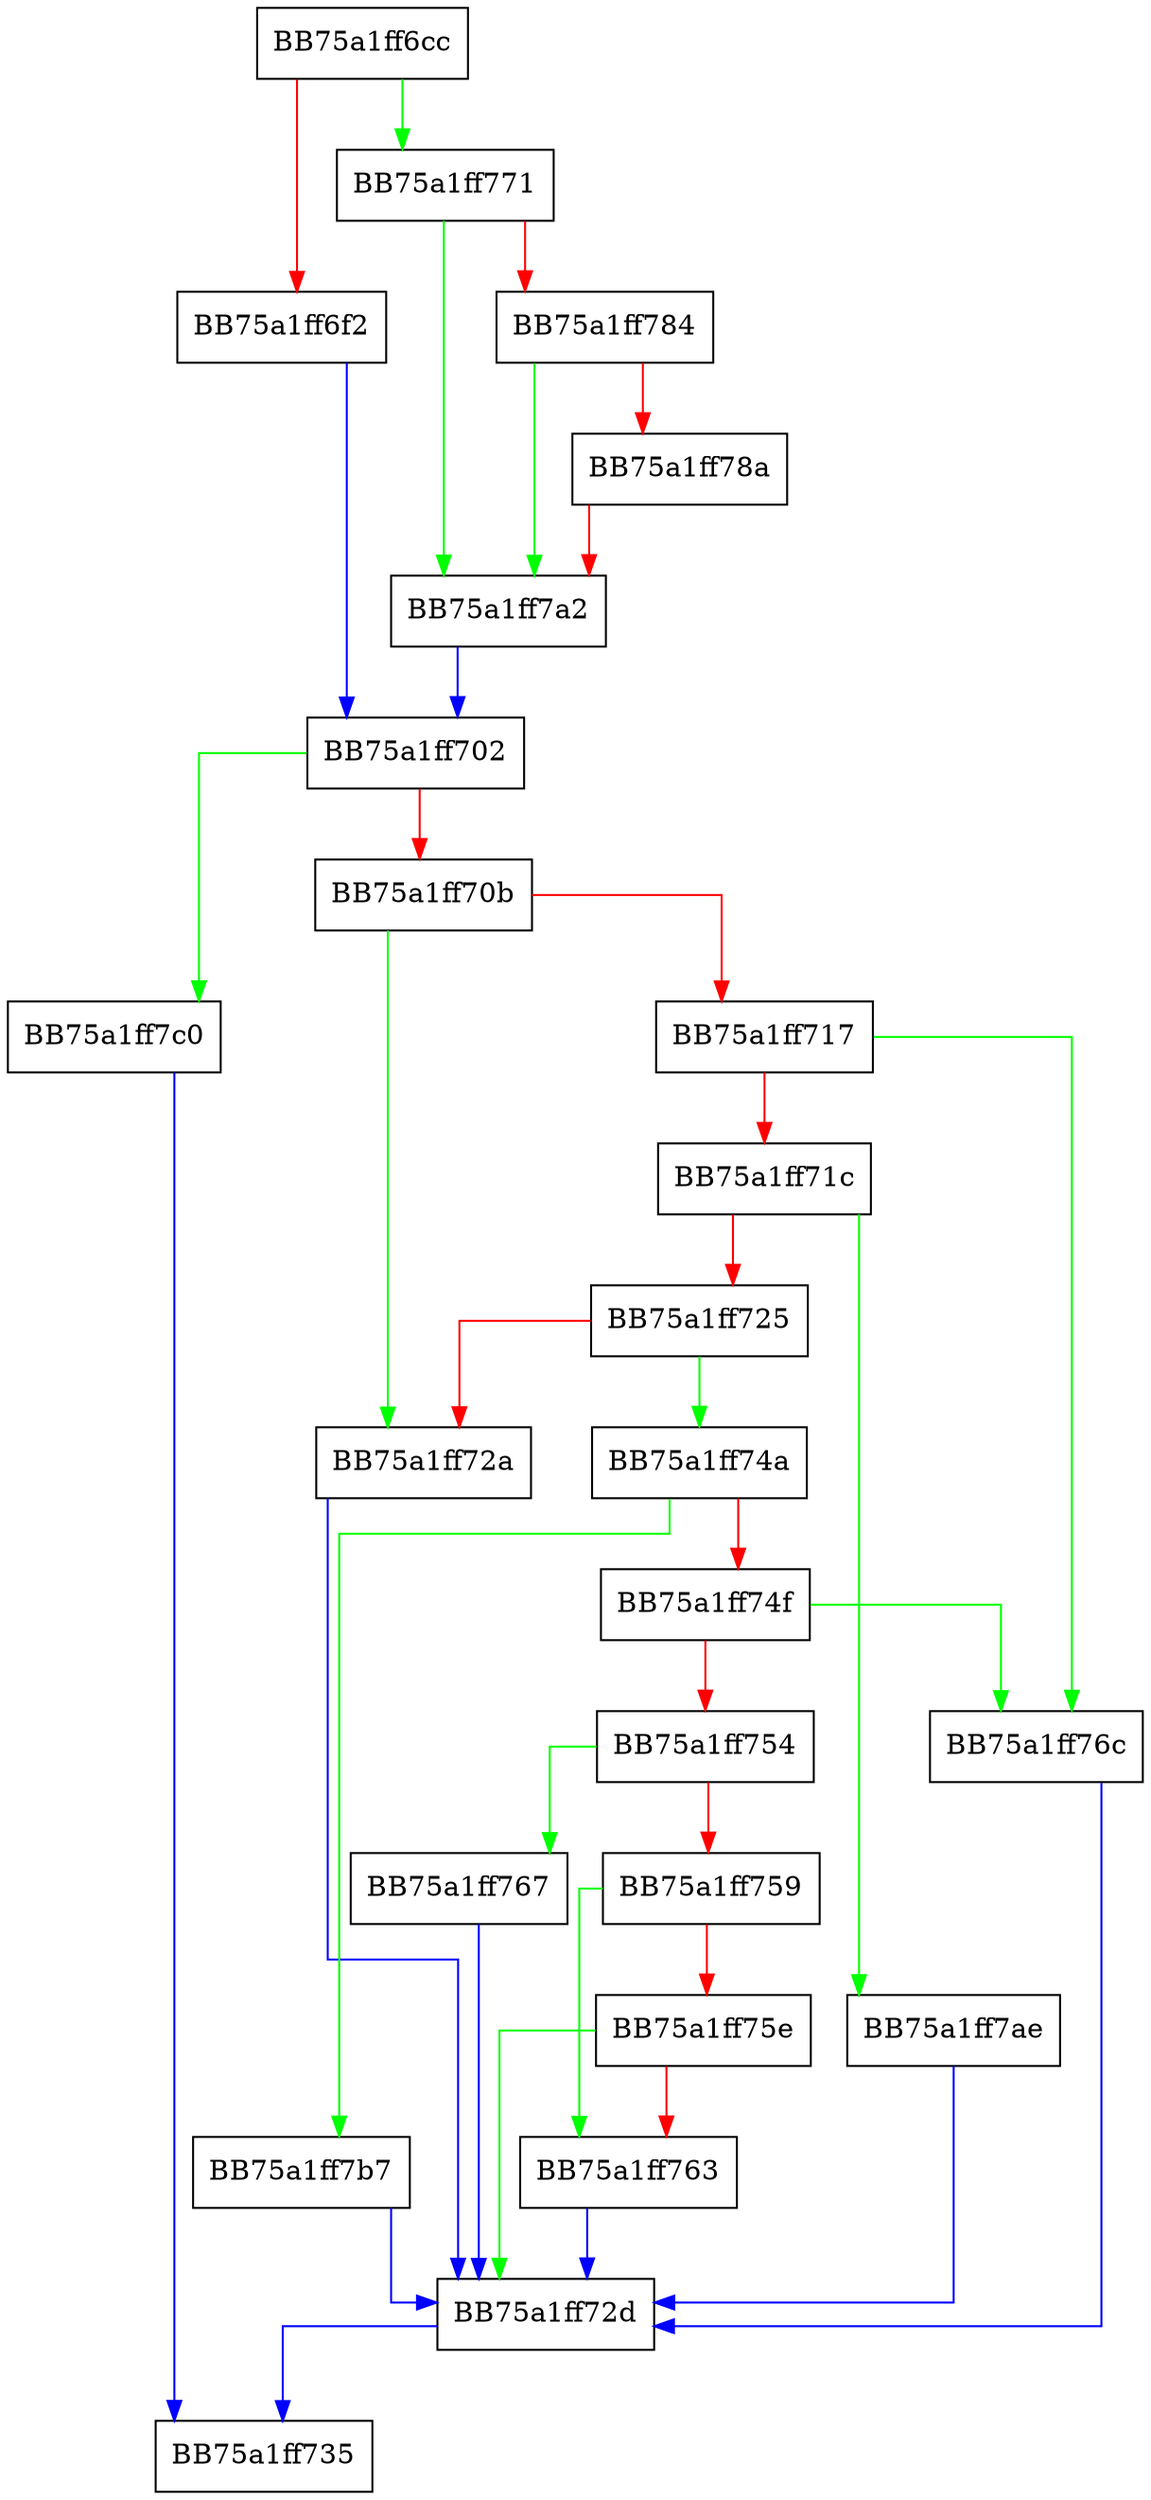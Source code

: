 digraph stloc {
  node [shape="box"];
  graph [splines=ortho];
  BB75a1ff6cc -> BB75a1ff771 [color="green"];
  BB75a1ff6cc -> BB75a1ff6f2 [color="red"];
  BB75a1ff6f2 -> BB75a1ff702 [color="blue"];
  BB75a1ff702 -> BB75a1ff7c0 [color="green"];
  BB75a1ff702 -> BB75a1ff70b [color="red"];
  BB75a1ff70b -> BB75a1ff72a [color="green"];
  BB75a1ff70b -> BB75a1ff717 [color="red"];
  BB75a1ff717 -> BB75a1ff76c [color="green"];
  BB75a1ff717 -> BB75a1ff71c [color="red"];
  BB75a1ff71c -> BB75a1ff7ae [color="green"];
  BB75a1ff71c -> BB75a1ff725 [color="red"];
  BB75a1ff725 -> BB75a1ff74a [color="green"];
  BB75a1ff725 -> BB75a1ff72a [color="red"];
  BB75a1ff72a -> BB75a1ff72d [color="blue"];
  BB75a1ff72d -> BB75a1ff735 [color="blue"];
  BB75a1ff74a -> BB75a1ff7b7 [color="green"];
  BB75a1ff74a -> BB75a1ff74f [color="red"];
  BB75a1ff74f -> BB75a1ff76c [color="green"];
  BB75a1ff74f -> BB75a1ff754 [color="red"];
  BB75a1ff754 -> BB75a1ff767 [color="green"];
  BB75a1ff754 -> BB75a1ff759 [color="red"];
  BB75a1ff759 -> BB75a1ff763 [color="green"];
  BB75a1ff759 -> BB75a1ff75e [color="red"];
  BB75a1ff75e -> BB75a1ff72d [color="green"];
  BB75a1ff75e -> BB75a1ff763 [color="red"];
  BB75a1ff763 -> BB75a1ff72d [color="blue"];
  BB75a1ff767 -> BB75a1ff72d [color="blue"];
  BB75a1ff76c -> BB75a1ff72d [color="blue"];
  BB75a1ff771 -> BB75a1ff7a2 [color="green"];
  BB75a1ff771 -> BB75a1ff784 [color="red"];
  BB75a1ff784 -> BB75a1ff7a2 [color="green"];
  BB75a1ff784 -> BB75a1ff78a [color="red"];
  BB75a1ff78a -> BB75a1ff7a2 [color="red"];
  BB75a1ff7a2 -> BB75a1ff702 [color="blue"];
  BB75a1ff7ae -> BB75a1ff72d [color="blue"];
  BB75a1ff7b7 -> BB75a1ff72d [color="blue"];
  BB75a1ff7c0 -> BB75a1ff735 [color="blue"];
}